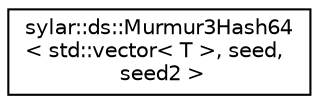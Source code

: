 digraph "类继承关系图"
{
 // LATEX_PDF_SIZE
  edge [fontname="Helvetica",fontsize="10",labelfontname="Helvetica",labelfontsize="10"];
  node [fontname="Helvetica",fontsize="10",shape=record];
  rankdir="LR";
  Node0 [label="sylar::ds::Murmur3Hash64\l\< std::vector\< T \>, seed,\l seed2 \>",height=0.2,width=0.4,color="black", fillcolor="white", style="filled",URL="$classsylar_1_1ds_1_1Murmur3Hash64_3_01std_1_1vector_3_01T_01_4_00_01seed_00_01seed2_01_4.html",tooltip=" "];
}
